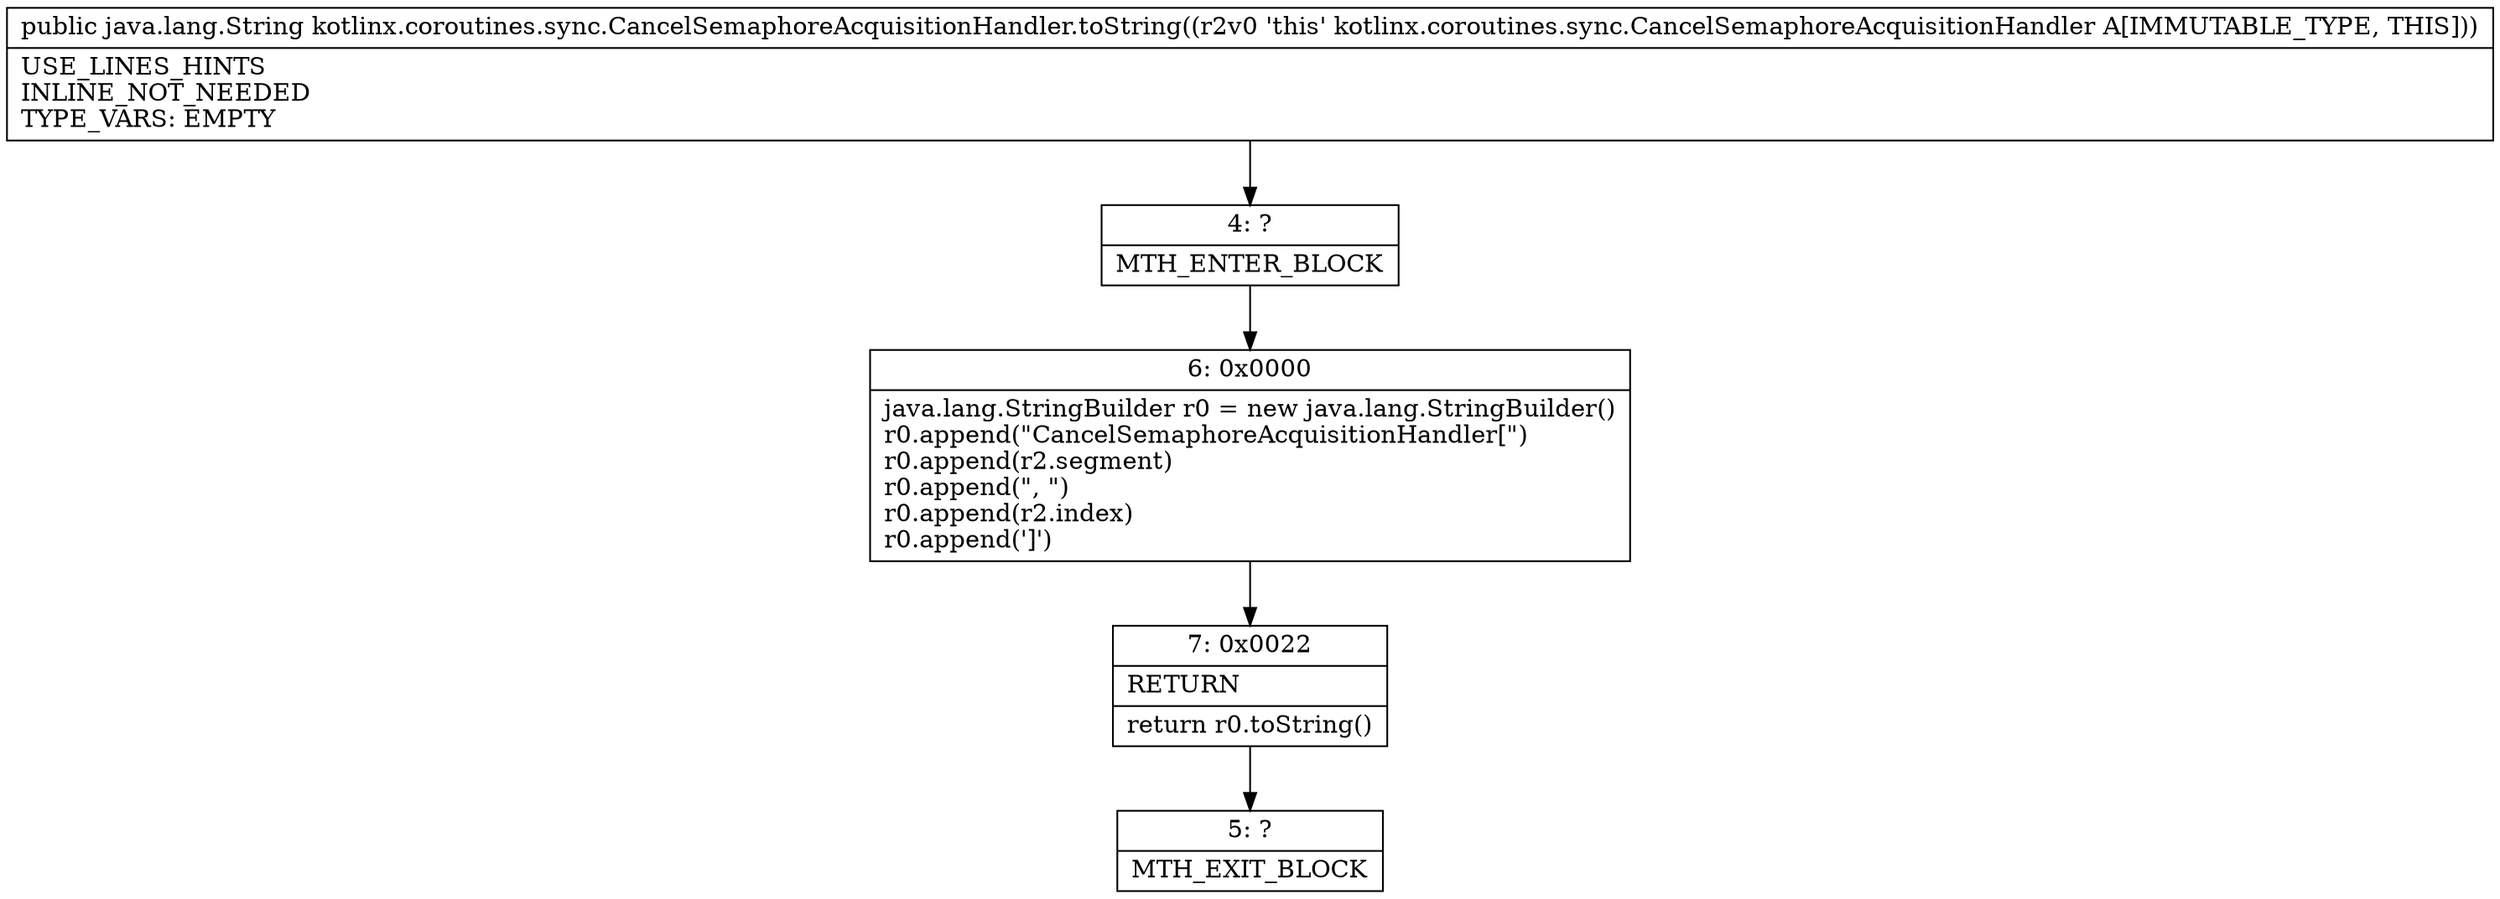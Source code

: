 digraph "CFG forkotlinx.coroutines.sync.CancelSemaphoreAcquisitionHandler.toString()Ljava\/lang\/String;" {
Node_4 [shape=record,label="{4\:\ ?|MTH_ENTER_BLOCK\l}"];
Node_6 [shape=record,label="{6\:\ 0x0000|java.lang.StringBuilder r0 = new java.lang.StringBuilder()\lr0.append(\"CancelSemaphoreAcquisitionHandler[\")\lr0.append(r2.segment)\lr0.append(\", \")\lr0.append(r2.index)\lr0.append(']')\l}"];
Node_7 [shape=record,label="{7\:\ 0x0022|RETURN\l|return r0.toString()\l}"];
Node_5 [shape=record,label="{5\:\ ?|MTH_EXIT_BLOCK\l}"];
MethodNode[shape=record,label="{public java.lang.String kotlinx.coroutines.sync.CancelSemaphoreAcquisitionHandler.toString((r2v0 'this' kotlinx.coroutines.sync.CancelSemaphoreAcquisitionHandler A[IMMUTABLE_TYPE, THIS]))  | USE_LINES_HINTS\lINLINE_NOT_NEEDED\lTYPE_VARS: EMPTY\l}"];
MethodNode -> Node_4;Node_4 -> Node_6;
Node_6 -> Node_7;
Node_7 -> Node_5;
}

